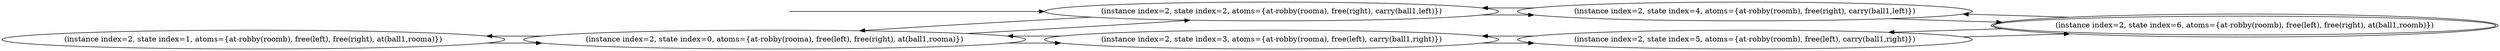 digraph {
rankdir="LR"
s1[label="(instance index=2, state index=1, atoms={at-robby(roomb), free(left), free(right), at(ball1,rooma)})"]
s0[label="(instance index=2, state index=0, atoms={at-robby(rooma), free(left), free(right), at(ball1,rooma)})"]
s2[label="(instance index=2, state index=2, atoms={at-robby(rooma), free(right), carry(ball1,left)})"]
s3[label="(instance index=2, state index=3, atoms={at-robby(rooma), free(left), carry(ball1,right)})"]
s4[label="(instance index=2, state index=4, atoms={at-robby(roomb), free(right), carry(ball1,left)})"]
s5[label="(instance index=2, state index=5, atoms={at-robby(roomb), free(left), carry(ball1,right)})"]
s6[peripheries=2,label="(instance index=2, state index=6, atoms={at-robby(roomb), free(left), free(right), at(ball1,roomb)})"]
Dangling [ label = "", style = invis ]
{ rank = same; Dangling }
Dangling -> s2
{ rank = same; s2}
{ rank = same; s0}
{ rank = same; s2,s3}
{ rank = same; s4,s5}
{ rank = same; s6}
{
s1->s0
}
{
s0->s1
s0->s2
s0->s3
}
{
s2->s4
s2->s0
s3->s5
s3->s0
}
{
s4->s2
s4->s6
s5->s3
s5->s6
}
{
s6->s4
s6->s5
}
}
